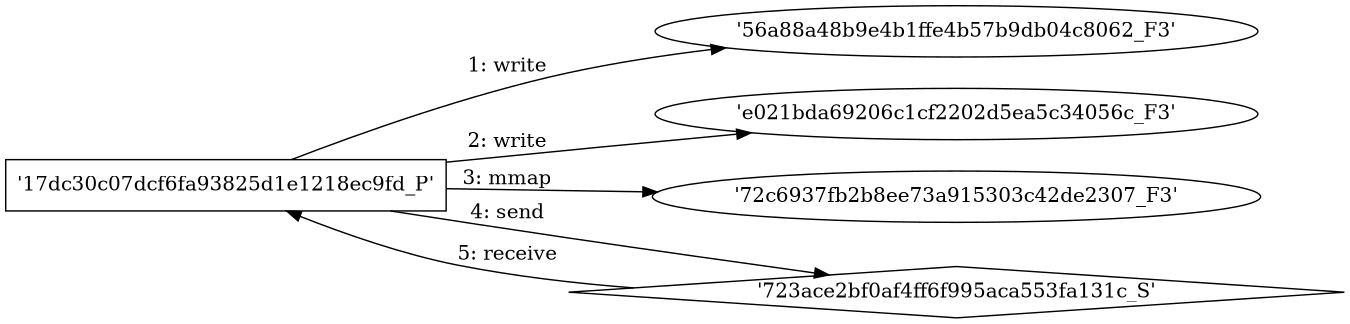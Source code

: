 digraph "D:\Learning\Paper\apt\基于CTI的攻击预警\Dataset\攻击图\ASGfromALLCTI\Defending Microsoft Exchange from encrypted attacks with Cisco Secure IPS.dot" {
rankdir="LR"
size="9"
fixedsize="false"
splines="true"
nodesep=0.3
ranksep=0
fontsize=10
overlap="scalexy"
engine= "neato"
	"'56a88a48b9e4b1ffe4b57b9db04c8062_F3'" [node_type=file shape=ellipse]
	"'17dc30c07dcf6fa93825d1e1218ec9fd_P'" [node_type=Process shape=box]
	"'17dc30c07dcf6fa93825d1e1218ec9fd_P'" -> "'56a88a48b9e4b1ffe4b57b9db04c8062_F3'" [label="1: write"]
	"'e021bda69206c1cf2202d5ea5c34056c_F3'" [node_type=file shape=ellipse]
	"'17dc30c07dcf6fa93825d1e1218ec9fd_P'" [node_type=Process shape=box]
	"'17dc30c07dcf6fa93825d1e1218ec9fd_P'" -> "'e021bda69206c1cf2202d5ea5c34056c_F3'" [label="2: write"]
	"'72c6937fb2b8ee73a915303c42de2307_F3'" [node_type=file shape=ellipse]
	"'17dc30c07dcf6fa93825d1e1218ec9fd_P'" [node_type=Process shape=box]
	"'17dc30c07dcf6fa93825d1e1218ec9fd_P'" -> "'72c6937fb2b8ee73a915303c42de2307_F3'" [label="3: mmap"]
	"'723ace2bf0af4ff6f995aca553fa131c_S'" [node_type=Socket shape=diamond]
	"'17dc30c07dcf6fa93825d1e1218ec9fd_P'" [node_type=Process shape=box]
	"'17dc30c07dcf6fa93825d1e1218ec9fd_P'" -> "'723ace2bf0af4ff6f995aca553fa131c_S'" [label="4: send"]
	"'723ace2bf0af4ff6f995aca553fa131c_S'" -> "'17dc30c07dcf6fa93825d1e1218ec9fd_P'" [label="5: receive"]
}
